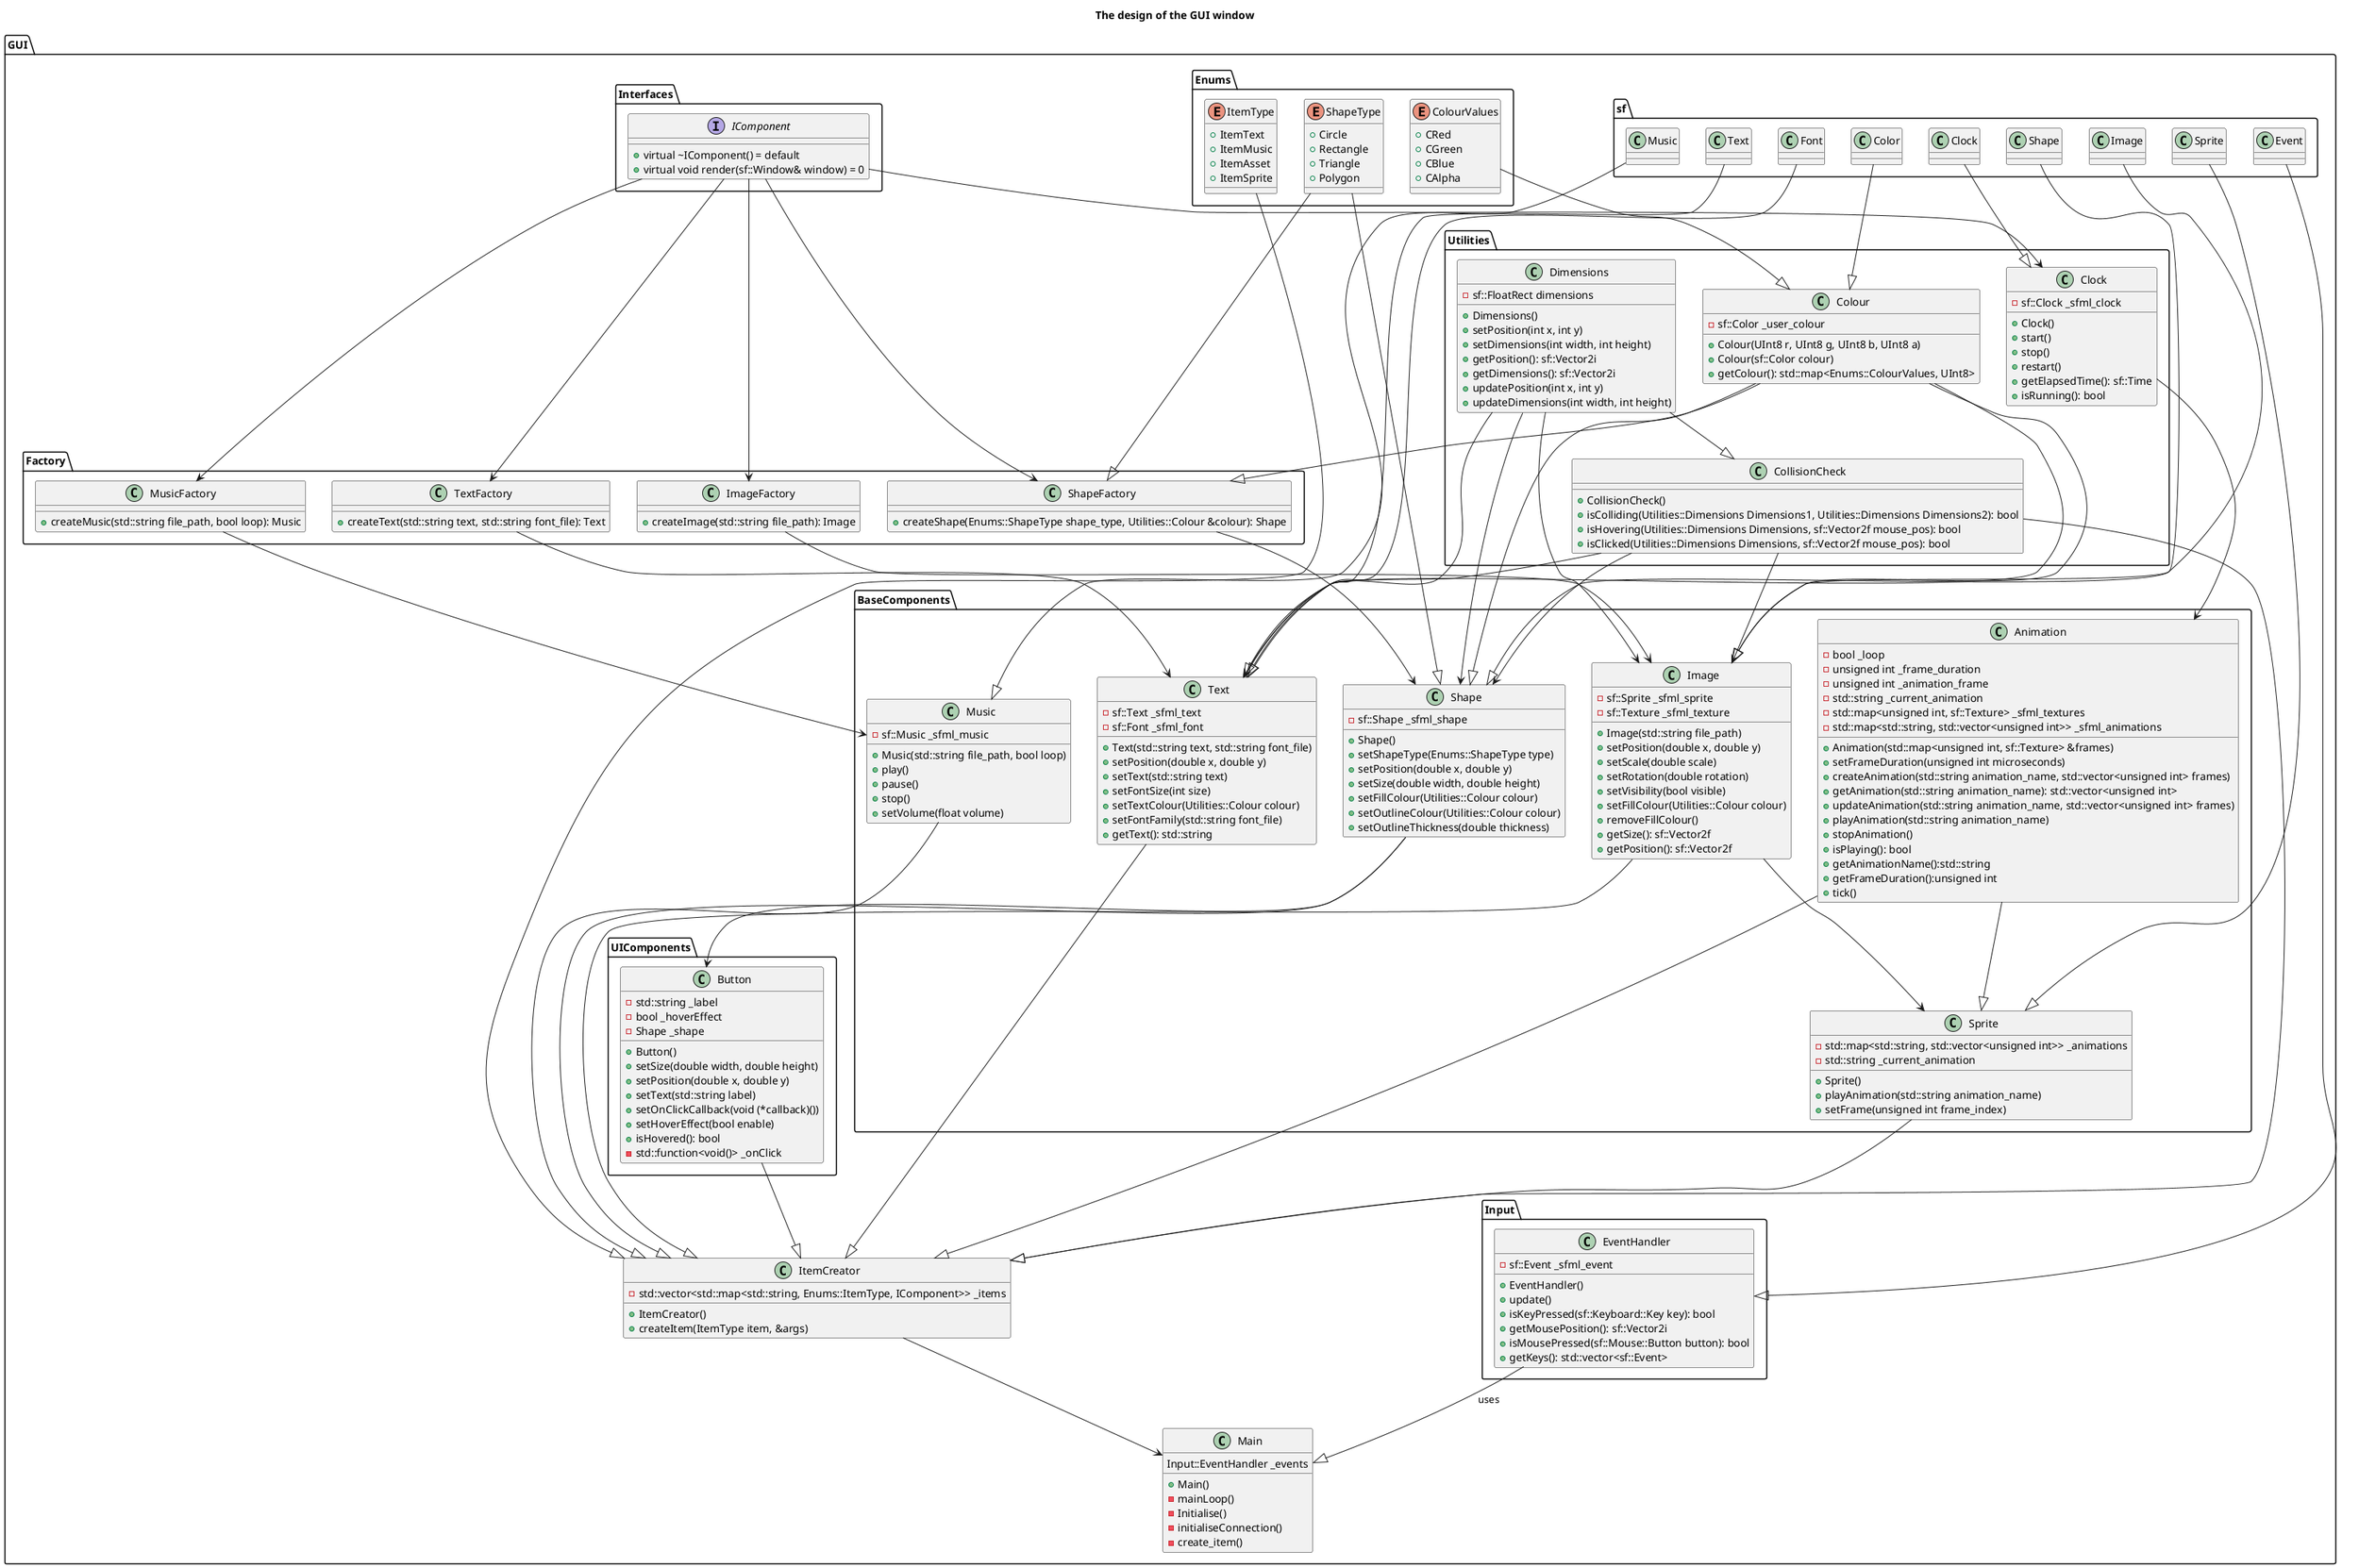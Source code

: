 @startuml Updated GUI Module Design

title "The design of the GUI window"

namespace GUI {
    namespace sf {
        class Text {}
        class Font {}
        class Music {}
        class Clock {}
        class Color {}
        class Image {}
        class Shape {}
        class Event {}
        class Sprite {}
    }

    namespace Enums {
        enum ShapeType {
            +Circle
            +Rectangle
            +Triangle
            +Polygon
        }

        enum ItemType {
            +ItemText
            +ItemMusic
            +ItemAsset
            +ItemSprite
        }
        enum ColourValues {
            +CRed
            +CGreen
            +CBlue
            +CAlpha
        }
    }
    namespace Interfaces {
        interface IComponent {
            +virtual ~IComponent() = default
            +virtual void render(sf::Window& window) = 0
        }
    }

    namespace Factory {
        class TextFactory {
            +createText(std::string text, std::string font_file): Text
        }
        class ImageFactory {
            +createImage(std::string file_path): Image
        }
        class MusicFactory {
            +createMusic(std::string file_path, bool loop): Music
        }
        class ShapeFactory {
            +createShape(Enums::ShapeType shape_type, Utilities::Colour &colour): Shape
        }
    }


    namespace BaseComponents {

        class Animation {
            +Animation(std::map<unsigned int, sf::Texture> &frames)
            +setFrameDuration(unsigned int microseconds)
            +createAnimation(std::string animation_name, std::vector<unsigned int> frames)
            +getAnimation(std::string animation_name): std::vector<unsigned int>
            +updateAnimation(std::string animation_name, std::vector<unsigned int> frames)
            +playAnimation(std::string animation_name)
            +stopAnimation()
            +isPlaying(): bool
            +getAnimationName():std::string
            +getFrameDuration():unsigned int
            +tick()
            -bool _loop
            -unsigned int _frame_duration
            -unsigned int _animation_frame
            -std::string _current_animation
            -std::map<unsigned int, sf::Texture> _sfml_textures
            -std::map<std::string, std::vector<unsigned int>> _sfml_animations
        }

        class Text {
            +Text(std::string text, std::string font_file)
            +setPosition(double x, double y)
            +setText(std::string text)
            +setFontSize(int size)
            +setTextColour(Utilities::Colour colour)
            +setFontFamily(std::string font_file)
            +getText(): std::string
            -sf::Text _sfml_text
            -sf::Font _sfml_font
        }

        class Music {
            +Music(std::string file_path, bool loop)
            +play()
            +pause()
            +stop()
            +setVolume(float volume)
            -sf::Music _sfml_music
        }

        class Image {
            +Image(std::string file_path)
            +setPosition(double x, double y)
            +setScale(double scale)
            +setRotation(double rotation)
            +setVisibility(bool visible)
            +setFillColour(Utilities::Colour colour)
            +removeFillColour()
            +getSize(): sf::Vector2f
            +getPosition(): sf::Vector2f
            -sf::Sprite _sfml_sprite
            -sf::Texture _sfml_texture
        }

        class Sprite {
            +Sprite()
            +playAnimation(std::string animation_name)
            +setFrame(unsigned int frame_index)
            -std::map<std::string, std::vector<unsigned int>> _animations
            -std::string _current_animation
        }

        class Shape {
            +Shape()
            +setShapeType(Enums::ShapeType type)
            +setPosition(double x, double y)
            +setSize(double width, double height)
            +setFillColour(Utilities::Colour colour)
            +setOutlineColour(Utilities::Colour colour)
            +setOutlineThickness(double thickness)
            -sf::Shape _sfml_shape
        }
    }

    namespace UIComponents {
        class Button {
            +Button()
            +setSize(double width, double height)
            +setPosition(double x, double y)
            +setText(std::string label)
            +setOnClickCallback(void (*callback)())
            +setHoverEffect(bool enable)
            +isHovered(): bool
            -std::string _label
            -std::function<void()> _onClick
            -bool _hoverEffect
            -Shape _shape
        }

    }

    namespace Input {
        class EventHandler {
            +EventHandler()
            +update()
            +isKeyPressed(sf::Keyboard::Key key): bool
            +getMousePosition(): sf::Vector2i
            +isMousePressed(sf::Mouse::Button button): bool
            +getKeys(): std::vector<sf::Event>
            -sf::Event _sfml_event
        }
    }

    namespace Utilities {
        class Clock {
            +Clock()
            +start()
            +stop()
            +restart()
            +getElapsedTime(): sf::Time
            +isRunning(): bool
            -sf::Clock _sfml_clock
        }
        class Colour {
            +Colour(UInt8 r, UInt8 g, UInt8 b, UInt8 a)
            +Colour(sf::Color colour)
            +getColour(): std::map<Enums::ColourValues, UInt8>
            - sf::Color _user_colour
        }
        class Dimensions {
            +Dimensions()
            +setPosition(int x, int y)
            +setDimensions(int width, int height)
            +getPosition(): sf::Vector2i
            +getDimensions(): sf::Vector2i
            +updatePosition(int x, int y)
            +updateDimensions(int width, int height)
            - sf::FloatRect dimensions
        }
        class CollisionCheck {
            +CollisionCheck()
            +isColliding(Utilities::Dimensions Dimensions1, Utilities::Dimensions Dimensions2): bool
            +isHovering(Utilities::Dimensions Dimensions, sf::Vector2f mouse_pos): bool
            +isClicked(Utilities::Dimensions Dimensions, sf::Vector2f mouse_pos): bool
        }
    }

    class ItemCreator {
        +ItemCreator()
        +createItem(ItemType item, &args)
        - std::vector<std::map<std::string, Enums::ItemType, IComponent>> _items
    }

    class Main {
        +Main()
        -mainLoop()
        -Initialise()
        -initialiseConnection()
        -create_item()
        Input::EventHandler _events
    }

    ' Base sfml classes
    sf.Event --|> Input.EventHandler
    sf.Clock --|> Utilities.Clock
    sf.Color --|> Utilities.Colour
    sf.Text --|> BaseComponents.Text
    sf.Font --|> BaseComponents.Text
    sf.Music --|> BaseComponents.Music
    sf.Image --|> BaseComponents.Image
    sf.Shape --|> BaseComponents.Shape
    sf.Sprite --|> BaseComponents.Sprite

    ' Enums
    Enums.ItemType --|> ItemCreator
    Enums.ShapeType --|> Factory.ShapeFactory
    Enums.ShapeType --|> BaseComponents.Shape
    Enums.ColourValues --|> Utilities.Colour

    ' The colour links
    Utilities.Colour --|> Factory.ShapeFactory
    Utilities.Colour --|> BaseComponents.Text
    Utilities.Colour --|> BaseComponents.Image
    Utilities.Colour --|> BaseComponents.Shape

    ' Generic component for polymorphism
    Interfaces.IComponent --> Utilities.Clock
    Interfaces.IComponent --> Factory.TextFactory
    Interfaces.IComponent --> Factory.ImageFactory
    Interfaces.IComponent --> Factory.ShapeFactory
    Interfaces.IComponent --> Factory.MusicFactory

    ' Factory components
    Factory.TextFactory --> BaseComponents.Text
    Factory.ImageFactory --> BaseComponents.Image
    Factory.ShapeFactory --> BaseComponents.Shape
    Factory.MusicFactory --> BaseComponents.Music

    ' Item position tracking
    Utilities.Dimensions --> BaseComponents.Text
    Utilities.Dimensions --> BaseComponents.Image
    Utilities.Dimensions --> BaseComponents.Shape
    Utilities.Dimensions --|> Utilities.CollisionCheck

    ' Collision check class linking
    Utilities.CollisionCheck --> BaseComponents.Text
    Utilities.CollisionCheck --> BaseComponents.Image
    Utilities.CollisionCheck --> BaseComponents.Shape

    ' Base components
    BaseComponents.Image --> BaseComponents.Sprite
    BaseComponents.Animation --|> BaseComponents.Sprite
    Utilities.Clock --> BaseComponents.Animation

    ' UI ready components
    BaseComponents.Shape --> UIComponents.Button

    ' All the Components are linked to the ItemCreator
    BaseComponents.Text --|> ItemCreator
    Utilities.CollisionCheck --|> ItemCreator
    BaseComponents.Animation --|> ItemCreator
    BaseComponents.Music --|> ItemCreator
    BaseComponents.Image --|> ItemCreator
    BaseComponents.Sprite --|> ItemCreator
    BaseComponents.Shape --|> ItemCreator
    UIComponents.Button --|> ItemCreator

    ' The root linker
    Input.EventHandler --|> Main: uses
    ItemCreator --> Main
}

@enduml
